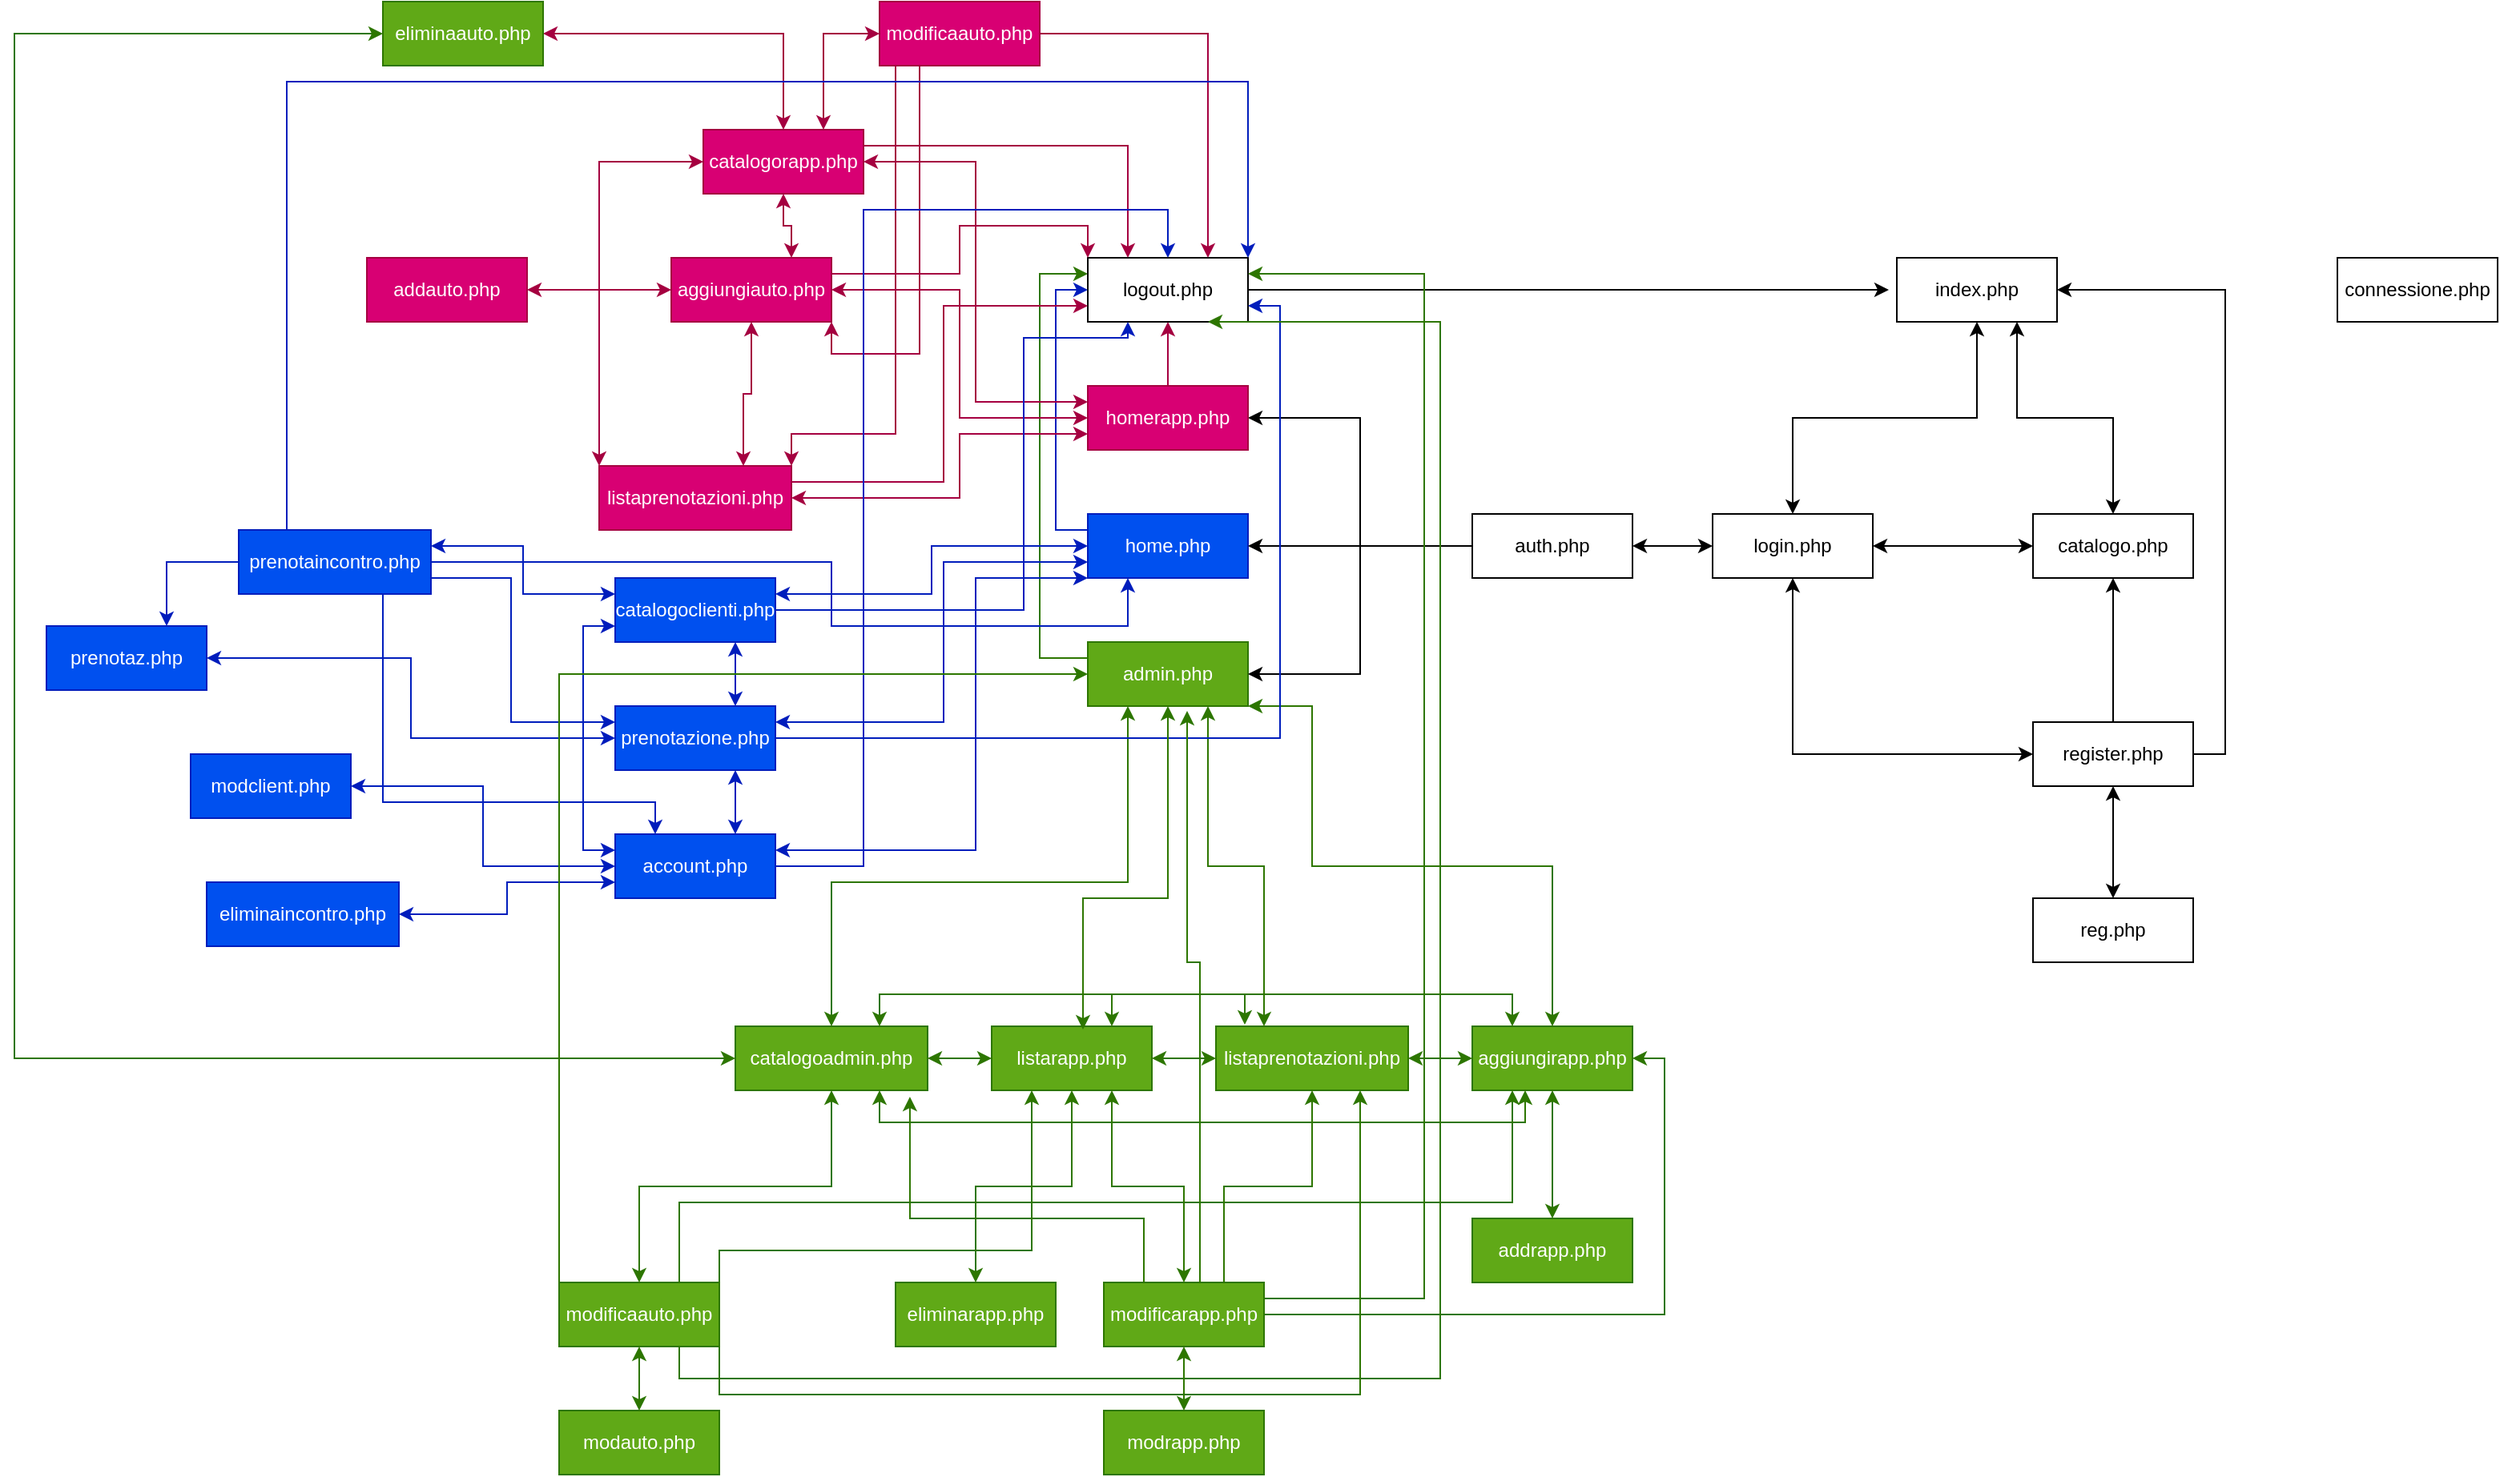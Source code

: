 <mxfile version="24.5.5" type="device">
  <diagram id="R2lEEEUBdFMjLlhIrx00" name="Page-1">
    <mxGraphModel dx="3932" dy="2095" grid="1" gridSize="10" guides="1" tooltips="1" connect="1" arrows="1" fold="1" page="1" pageScale="1" pageWidth="850" pageHeight="1100" math="0" shadow="0" extFonts="Permanent Marker^https://fonts.googleapis.com/css?family=Permanent+Marker">
      <root>
        <mxCell id="0" />
        <mxCell id="1" parent="0" />
        <mxCell id="ywMon-VLnov4TyRL90F_-36" style="edgeStyle=orthogonalEdgeStyle;rounded=0;orthogonalLoop=1;jettySize=auto;html=1;exitX=0;exitY=0.25;exitDx=0;exitDy=0;entryX=0;entryY=0.25;entryDx=0;entryDy=0;fillColor=#60a917;strokeColor=#2D7600;" edge="1" parent="1" source="ywMon-VLnov4TyRL90F_-2" target="ywMon-VLnov4TyRL90F_-29">
          <mxGeometry relative="1" as="geometry">
            <mxPoint x="-210" y="50" as="targetPoint" />
            <mxPoint x="-210" y="290" as="sourcePoint" />
            <Array as="points">
              <mxPoint x="-210" y="290" />
              <mxPoint x="-210" y="50" />
            </Array>
          </mxGeometry>
        </mxCell>
        <mxCell id="ywMon-VLnov4TyRL90F_-121" style="edgeStyle=orthogonalEdgeStyle;rounded=0;orthogonalLoop=1;jettySize=auto;html=1;exitX=0.25;exitY=1;exitDx=0;exitDy=0;entryX=0.5;entryY=0;entryDx=0;entryDy=0;fillColor=#60a917;strokeColor=#2D7600;startArrow=classic;startFill=1;" edge="1" parent="1" source="ywMon-VLnov4TyRL90F_-2" target="ywMon-VLnov4TyRL90F_-105">
          <mxGeometry relative="1" as="geometry">
            <Array as="points">
              <mxPoint x="-155" y="430" />
              <mxPoint x="-340" y="430" />
            </Array>
          </mxGeometry>
        </mxCell>
        <mxCell id="ywMon-VLnov4TyRL90F_-123" style="edgeStyle=orthogonalEdgeStyle;rounded=0;orthogonalLoop=1;jettySize=auto;html=1;exitX=0.75;exitY=1;exitDx=0;exitDy=0;entryX=0.25;entryY=0;entryDx=0;entryDy=0;fillColor=#60a917;strokeColor=#2D7600;startArrow=classic;startFill=1;" edge="1" parent="1" source="ywMon-VLnov4TyRL90F_-2" target="ywMon-VLnov4TyRL90F_-103">
          <mxGeometry relative="1" as="geometry" />
        </mxCell>
        <mxCell id="ywMon-VLnov4TyRL90F_-124" style="edgeStyle=orthogonalEdgeStyle;rounded=0;orthogonalLoop=1;jettySize=auto;html=1;exitX=1;exitY=1;exitDx=0;exitDy=0;entryX=0.5;entryY=0;entryDx=0;entryDy=0;fillColor=#60a917;strokeColor=#2D7600;startArrow=classic;startFill=1;" edge="1" parent="1" source="ywMon-VLnov4TyRL90F_-2" target="ywMon-VLnov4TyRL90F_-106">
          <mxGeometry relative="1" as="geometry">
            <Array as="points">
              <mxPoint x="-40" y="320" />
              <mxPoint x="-40" y="420" />
              <mxPoint x="110" y="420" />
            </Array>
          </mxGeometry>
        </mxCell>
        <mxCell id="ywMon-VLnov4TyRL90F_-2" value="admin.php" style="whiteSpace=wrap;html=1;align=center;fillColor=#60a917;fontColor=#ffffff;strokeColor=#2D7600;" vertex="1" parent="1">
          <mxGeometry x="-180" y="280" width="100" height="40" as="geometry" />
        </mxCell>
        <mxCell id="ywMon-VLnov4TyRL90F_-16" style="edgeStyle=orthogonalEdgeStyle;rounded=0;orthogonalLoop=1;jettySize=auto;html=1;exitX=1;exitY=0.5;exitDx=0;exitDy=0;entryX=1;entryY=0.5;entryDx=0;entryDy=0;" edge="1" parent="1" source="ywMon-VLnov4TyRL90F_-3" target="ywMon-VLnov4TyRL90F_-9">
          <mxGeometry relative="1" as="geometry" />
        </mxCell>
        <mxCell id="ywMon-VLnov4TyRL90F_-18" style="edgeStyle=orthogonalEdgeStyle;rounded=0;orthogonalLoop=1;jettySize=auto;html=1;exitX=0;exitY=0.5;exitDx=0;exitDy=0;entryX=0.5;entryY=1;entryDx=0;entryDy=0;startArrow=classic;startFill=1;" edge="1" parent="1" source="ywMon-VLnov4TyRL90F_-3" target="ywMon-VLnov4TyRL90F_-8">
          <mxGeometry relative="1" as="geometry" />
        </mxCell>
        <mxCell id="ywMon-VLnov4TyRL90F_-22" style="edgeStyle=orthogonalEdgeStyle;rounded=0;orthogonalLoop=1;jettySize=auto;html=1;exitX=0.5;exitY=1;exitDx=0;exitDy=0;entryX=0.5;entryY=0;entryDx=0;entryDy=0;startArrow=classic;startFill=1;" edge="1" parent="1" source="ywMon-VLnov4TyRL90F_-3" target="ywMon-VLnov4TyRL90F_-5">
          <mxGeometry relative="1" as="geometry" />
        </mxCell>
        <mxCell id="ywMon-VLnov4TyRL90F_-3" value="register.php" style="whiteSpace=wrap;html=1;align=center;" vertex="1" parent="1">
          <mxGeometry x="410" y="330" width="100" height="40" as="geometry" />
        </mxCell>
        <mxCell id="ywMon-VLnov4TyRL90F_-35" style="edgeStyle=orthogonalEdgeStyle;rounded=0;orthogonalLoop=1;jettySize=auto;html=1;exitX=0;exitY=0.25;exitDx=0;exitDy=0;entryX=0;entryY=0.5;entryDx=0;entryDy=0;fillColor=#0050ef;strokeColor=#001DBC;" edge="1" parent="1" source="ywMon-VLnov4TyRL90F_-4" target="ywMon-VLnov4TyRL90F_-29">
          <mxGeometry relative="1" as="geometry" />
        </mxCell>
        <mxCell id="ywMon-VLnov4TyRL90F_-80" style="edgeStyle=orthogonalEdgeStyle;rounded=0;orthogonalLoop=1;jettySize=auto;html=1;exitX=0;exitY=0.5;exitDx=0;exitDy=0;entryX=1;entryY=0.25;entryDx=0;entryDy=0;startArrow=classic;startFill=1;fillColor=#0050ef;strokeColor=#001DBC;" edge="1" parent="1" source="ywMon-VLnov4TyRL90F_-4" target="ywMon-VLnov4TyRL90F_-76">
          <mxGeometry relative="1" as="geometry" />
        </mxCell>
        <mxCell id="ywMon-VLnov4TyRL90F_-81" style="edgeStyle=orthogonalEdgeStyle;rounded=0;orthogonalLoop=1;jettySize=auto;html=1;exitX=0;exitY=0.75;exitDx=0;exitDy=0;entryX=1;entryY=0.25;entryDx=0;entryDy=0;startArrow=classic;startFill=1;fillColor=#0050ef;strokeColor=#001DBC;" edge="1" parent="1" source="ywMon-VLnov4TyRL90F_-4" target="ywMon-VLnov4TyRL90F_-71">
          <mxGeometry relative="1" as="geometry">
            <Array as="points">
              <mxPoint x="-270" y="230" />
              <mxPoint x="-270" y="330" />
            </Array>
          </mxGeometry>
        </mxCell>
        <mxCell id="ywMon-VLnov4TyRL90F_-82" style="edgeStyle=orthogonalEdgeStyle;rounded=0;orthogonalLoop=1;jettySize=auto;html=1;exitX=0;exitY=1;exitDx=0;exitDy=0;entryX=1;entryY=0.25;entryDx=0;entryDy=0;fillColor=#0050ef;strokeColor=#001DBC;startArrow=classic;startFill=1;" edge="1" parent="1" source="ywMon-VLnov4TyRL90F_-4" target="ywMon-VLnov4TyRL90F_-77">
          <mxGeometry relative="1" as="geometry">
            <Array as="points">
              <mxPoint x="-250" y="240" />
              <mxPoint x="-250" y="410" />
            </Array>
          </mxGeometry>
        </mxCell>
        <mxCell id="ywMon-VLnov4TyRL90F_-4" value="home.php" style="whiteSpace=wrap;html=1;align=center;fillColor=#0050ef;fontColor=#ffffff;strokeColor=#001DBC;" vertex="1" parent="1">
          <mxGeometry x="-180" y="200" width="100" height="40" as="geometry" />
        </mxCell>
        <mxCell id="ywMon-VLnov4TyRL90F_-5" value="reg.php" style="whiteSpace=wrap;html=1;align=center;" vertex="1" parent="1">
          <mxGeometry x="410" y="440" width="100" height="40" as="geometry" />
        </mxCell>
        <mxCell id="ywMon-VLnov4TyRL90F_-30" style="edgeStyle=orthogonalEdgeStyle;rounded=0;orthogonalLoop=1;jettySize=auto;html=1;exitX=0;exitY=0.5;exitDx=0;exitDy=0;entryX=1;entryY=0.5;entryDx=0;entryDy=0;" edge="1" parent="1" source="ywMon-VLnov4TyRL90F_-6" target="ywMon-VLnov4TyRL90F_-24">
          <mxGeometry relative="1" as="geometry" />
        </mxCell>
        <mxCell id="ywMon-VLnov4TyRL90F_-31" style="edgeStyle=orthogonalEdgeStyle;rounded=0;orthogonalLoop=1;jettySize=auto;html=1;exitX=0;exitY=0.5;exitDx=0;exitDy=0;entryX=1;entryY=0.5;entryDx=0;entryDy=0;" edge="1" parent="1" source="ywMon-VLnov4TyRL90F_-6" target="ywMon-VLnov4TyRL90F_-4">
          <mxGeometry relative="1" as="geometry" />
        </mxCell>
        <mxCell id="ywMon-VLnov4TyRL90F_-32" style="edgeStyle=orthogonalEdgeStyle;rounded=0;orthogonalLoop=1;jettySize=auto;html=1;exitX=0;exitY=0.5;exitDx=0;exitDy=0;entryX=1;entryY=0.5;entryDx=0;entryDy=0;" edge="1" parent="1" source="ywMon-VLnov4TyRL90F_-6" target="ywMon-VLnov4TyRL90F_-2">
          <mxGeometry relative="1" as="geometry" />
        </mxCell>
        <mxCell id="ywMon-VLnov4TyRL90F_-6" value="auth.php" style="whiteSpace=wrap;html=1;align=center;" vertex="1" parent="1">
          <mxGeometry x="60" y="200" width="100" height="40" as="geometry" />
        </mxCell>
        <mxCell id="ywMon-VLnov4TyRL90F_-15" style="edgeStyle=orthogonalEdgeStyle;rounded=0;orthogonalLoop=1;jettySize=auto;html=1;exitX=0.5;exitY=1;exitDx=0;exitDy=0;entryX=0.5;entryY=0;entryDx=0;entryDy=0;startArrow=classic;startFill=1;endArrow=none;endFill=0;" edge="1" parent="1" source="ywMon-VLnov4TyRL90F_-7" target="ywMon-VLnov4TyRL90F_-3">
          <mxGeometry relative="1" as="geometry" />
        </mxCell>
        <mxCell id="ywMon-VLnov4TyRL90F_-7" value="catalogo.php" style="whiteSpace=wrap;html=1;align=center;" vertex="1" parent="1">
          <mxGeometry x="410" y="200" width="100" height="40" as="geometry" />
        </mxCell>
        <mxCell id="ywMon-VLnov4TyRL90F_-19" style="edgeStyle=orthogonalEdgeStyle;rounded=0;orthogonalLoop=1;jettySize=auto;html=1;exitX=1;exitY=0.5;exitDx=0;exitDy=0;entryX=0;entryY=0.5;entryDx=0;entryDy=0;startArrow=classic;startFill=1;" edge="1" parent="1" source="ywMon-VLnov4TyRL90F_-8" target="ywMon-VLnov4TyRL90F_-7">
          <mxGeometry relative="1" as="geometry" />
        </mxCell>
        <mxCell id="ywMon-VLnov4TyRL90F_-20" style="edgeStyle=orthogonalEdgeStyle;rounded=0;orthogonalLoop=1;jettySize=auto;html=1;exitX=0;exitY=0.5;exitDx=0;exitDy=0;entryX=1;entryY=0.5;entryDx=0;entryDy=0;startArrow=classic;startFill=1;" edge="1" parent="1" source="ywMon-VLnov4TyRL90F_-8" target="ywMon-VLnov4TyRL90F_-6">
          <mxGeometry relative="1" as="geometry" />
        </mxCell>
        <mxCell id="ywMon-VLnov4TyRL90F_-8" value="login.php" style="whiteSpace=wrap;html=1;align=center;" vertex="1" parent="1">
          <mxGeometry x="210" y="200" width="100" height="40" as="geometry" />
        </mxCell>
        <mxCell id="ywMon-VLnov4TyRL90F_-12" style="edgeStyle=orthogonalEdgeStyle;rounded=0;orthogonalLoop=1;jettySize=auto;html=1;exitX=0.5;exitY=1;exitDx=0;exitDy=0;entryX=0.5;entryY=0;entryDx=0;entryDy=0;startArrow=classic;startFill=1;" edge="1" parent="1" source="ywMon-VLnov4TyRL90F_-9" target="ywMon-VLnov4TyRL90F_-8">
          <mxGeometry relative="1" as="geometry" />
        </mxCell>
        <mxCell id="ywMon-VLnov4TyRL90F_-14" style="edgeStyle=orthogonalEdgeStyle;rounded=0;orthogonalLoop=1;jettySize=auto;html=1;exitX=0.75;exitY=1;exitDx=0;exitDy=0;entryX=0.5;entryY=0;entryDx=0;entryDy=0;startArrow=classic;startFill=1;" edge="1" parent="1" source="ywMon-VLnov4TyRL90F_-9" target="ywMon-VLnov4TyRL90F_-7">
          <mxGeometry relative="1" as="geometry" />
        </mxCell>
        <mxCell id="ywMon-VLnov4TyRL90F_-9" value="index.php" style="whiteSpace=wrap;html=1;align=center;" vertex="1" parent="1">
          <mxGeometry x="325" y="40" width="100" height="40" as="geometry" />
        </mxCell>
        <mxCell id="ywMon-VLnov4TyRL90F_-33" style="edgeStyle=orthogonalEdgeStyle;rounded=0;orthogonalLoop=1;jettySize=auto;html=1;exitX=0.5;exitY=0;exitDx=0;exitDy=0;entryX=0.5;entryY=1;entryDx=0;entryDy=0;fillColor=#d80073;strokeColor=#A50040;" edge="1" parent="1" source="ywMon-VLnov4TyRL90F_-24" target="ywMon-VLnov4TyRL90F_-29">
          <mxGeometry relative="1" as="geometry" />
        </mxCell>
        <mxCell id="ywMon-VLnov4TyRL90F_-45" style="edgeStyle=orthogonalEdgeStyle;rounded=0;orthogonalLoop=1;jettySize=auto;html=1;exitX=0;exitY=0.25;exitDx=0;exitDy=0;entryX=1;entryY=0.5;entryDx=0;entryDy=0;fillColor=#d80073;strokeColor=#A50040;startArrow=classic;startFill=1;" edge="1" parent="1" source="ywMon-VLnov4TyRL90F_-24" target="ywMon-VLnov4TyRL90F_-40">
          <mxGeometry relative="1" as="geometry" />
        </mxCell>
        <mxCell id="ywMon-VLnov4TyRL90F_-46" style="edgeStyle=orthogonalEdgeStyle;rounded=0;orthogonalLoop=1;jettySize=auto;html=1;exitX=0;exitY=0.5;exitDx=0;exitDy=0;entryX=1;entryY=0.5;entryDx=0;entryDy=0;startArrow=classic;startFill=1;fillColor=#d80073;strokeColor=#A50040;" edge="1" parent="1" source="ywMon-VLnov4TyRL90F_-24" target="ywMon-VLnov4TyRL90F_-42">
          <mxGeometry relative="1" as="geometry" />
        </mxCell>
        <mxCell id="ywMon-VLnov4TyRL90F_-48" style="edgeStyle=orthogonalEdgeStyle;rounded=0;orthogonalLoop=1;jettySize=auto;html=1;exitX=0;exitY=0.75;exitDx=0;exitDy=0;entryX=1;entryY=0.5;entryDx=0;entryDy=0;startArrow=classic;startFill=1;fillColor=#d80073;strokeColor=#A50040;" edge="1" parent="1" source="ywMon-VLnov4TyRL90F_-24" target="ywMon-VLnov4TyRL90F_-43">
          <mxGeometry relative="1" as="geometry">
            <Array as="points">
              <mxPoint x="-260" y="150" />
              <mxPoint x="-260" y="190" />
            </Array>
          </mxGeometry>
        </mxCell>
        <mxCell id="ywMon-VLnov4TyRL90F_-24" value="homerapp.php" style="whiteSpace=wrap;html=1;align=center;fillColor=#d80073;fontColor=#ffffff;strokeColor=#A50040;" vertex="1" parent="1">
          <mxGeometry x="-180" y="120" width="100" height="40" as="geometry" />
        </mxCell>
        <mxCell id="ywMon-VLnov4TyRL90F_-25" value="connessione.php" style="whiteSpace=wrap;html=1;align=center;" vertex="1" parent="1">
          <mxGeometry x="600" y="40" width="100" height="40" as="geometry" />
        </mxCell>
        <mxCell id="ywMon-VLnov4TyRL90F_-37" style="edgeStyle=orthogonalEdgeStyle;rounded=0;orthogonalLoop=1;jettySize=auto;html=1;exitX=1;exitY=0.5;exitDx=0;exitDy=0;" edge="1" parent="1" source="ywMon-VLnov4TyRL90F_-29">
          <mxGeometry relative="1" as="geometry">
            <mxPoint x="320" y="60" as="targetPoint" />
          </mxGeometry>
        </mxCell>
        <mxCell id="ywMon-VLnov4TyRL90F_-29" value="logout.php" style="whiteSpace=wrap;html=1;align=center;" vertex="1" parent="1">
          <mxGeometry x="-180" y="40" width="100" height="40" as="geometry" />
        </mxCell>
        <mxCell id="ywMon-VLnov4TyRL90F_-64" style="edgeStyle=orthogonalEdgeStyle;rounded=0;orthogonalLoop=1;jettySize=auto;html=1;exitX=1;exitY=0.5;exitDx=0;exitDy=0;entryX=0.75;entryY=0;entryDx=0;entryDy=0;fillColor=#d80073;strokeColor=#A50040;" edge="1" parent="1" source="ywMon-VLnov4TyRL90F_-39" target="ywMon-VLnov4TyRL90F_-29">
          <mxGeometry relative="1" as="geometry" />
        </mxCell>
        <mxCell id="ywMon-VLnov4TyRL90F_-69" style="edgeStyle=orthogonalEdgeStyle;rounded=0;orthogonalLoop=1;jettySize=auto;html=1;exitX=0.25;exitY=1;exitDx=0;exitDy=0;entryX=1;entryY=1;entryDx=0;entryDy=0;fillColor=#d80073;strokeColor=#A50040;" edge="1" parent="1" source="ywMon-VLnov4TyRL90F_-39" target="ywMon-VLnov4TyRL90F_-42">
          <mxGeometry relative="1" as="geometry" />
        </mxCell>
        <mxCell id="ywMon-VLnov4TyRL90F_-70" style="edgeStyle=orthogonalEdgeStyle;rounded=0;orthogonalLoop=1;jettySize=auto;html=1;exitX=0.5;exitY=1;exitDx=0;exitDy=0;entryX=1;entryY=0;entryDx=0;entryDy=0;fillColor=#d80073;strokeColor=#A50040;" edge="1" parent="1" source="ywMon-VLnov4TyRL90F_-39" target="ywMon-VLnov4TyRL90F_-43">
          <mxGeometry relative="1" as="geometry">
            <Array as="points">
              <mxPoint x="-300" y="-80" />
              <mxPoint x="-300" y="150" />
              <mxPoint x="-365" y="150" />
            </Array>
          </mxGeometry>
        </mxCell>
        <mxCell id="ywMon-VLnov4TyRL90F_-39" value="modificaauto.php" style="whiteSpace=wrap;html=1;align=center;fillColor=#d80073;fontColor=#ffffff;strokeColor=#A50040;" vertex="1" parent="1">
          <mxGeometry x="-310" y="-120" width="100" height="40" as="geometry" />
        </mxCell>
        <mxCell id="ywMon-VLnov4TyRL90F_-59" style="edgeStyle=orthogonalEdgeStyle;rounded=0;orthogonalLoop=1;jettySize=auto;html=1;exitX=0.5;exitY=1;exitDx=0;exitDy=0;entryX=0.75;entryY=0;entryDx=0;entryDy=0;fillColor=#d80073;strokeColor=#A50040;startArrow=classic;startFill=1;" edge="1" parent="1" source="ywMon-VLnov4TyRL90F_-40" target="ywMon-VLnov4TyRL90F_-42">
          <mxGeometry relative="1" as="geometry" />
        </mxCell>
        <mxCell id="ywMon-VLnov4TyRL90F_-62" style="edgeStyle=orthogonalEdgeStyle;rounded=0;orthogonalLoop=1;jettySize=auto;html=1;exitX=0.5;exitY=0;exitDx=0;exitDy=0;entryX=1;entryY=0.5;entryDx=0;entryDy=0;fillColor=#d80073;strokeColor=#A50040;startArrow=classic;startFill=1;" edge="1" parent="1" source="ywMon-VLnov4TyRL90F_-40" target="ywMon-VLnov4TyRL90F_-60">
          <mxGeometry relative="1" as="geometry" />
        </mxCell>
        <mxCell id="ywMon-VLnov4TyRL90F_-63" style="edgeStyle=orthogonalEdgeStyle;rounded=0;orthogonalLoop=1;jettySize=auto;html=1;exitX=0.75;exitY=0;exitDx=0;exitDy=0;entryX=0;entryY=0.5;entryDx=0;entryDy=0;fillColor=#d80073;strokeColor=#A50040;startArrow=classic;startFill=1;" edge="1" parent="1" source="ywMon-VLnov4TyRL90F_-40" target="ywMon-VLnov4TyRL90F_-39">
          <mxGeometry relative="1" as="geometry" />
        </mxCell>
        <mxCell id="ywMon-VLnov4TyRL90F_-68" style="edgeStyle=orthogonalEdgeStyle;rounded=0;orthogonalLoop=1;jettySize=auto;html=1;exitX=1;exitY=0.25;exitDx=0;exitDy=0;entryX=0.25;entryY=0;entryDx=0;entryDy=0;fillColor=#d80073;strokeColor=#A50040;" edge="1" parent="1" source="ywMon-VLnov4TyRL90F_-40" target="ywMon-VLnov4TyRL90F_-29">
          <mxGeometry relative="1" as="geometry" />
        </mxCell>
        <mxCell id="ywMon-VLnov4TyRL90F_-40" value="catalogorapp.php" style="whiteSpace=wrap;html=1;align=center;fillColor=#d80073;fontColor=#ffffff;strokeColor=#A50040;" vertex="1" parent="1">
          <mxGeometry x="-420" y="-40" width="100" height="40" as="geometry" />
        </mxCell>
        <mxCell id="ywMon-VLnov4TyRL90F_-41" value="addauto.php" style="whiteSpace=wrap;html=1;align=center;fillColor=#d80073;fontColor=#ffffff;strokeColor=#A50040;" vertex="1" parent="1">
          <mxGeometry x="-630" y="40" width="100" height="40" as="geometry" />
        </mxCell>
        <mxCell id="ywMon-VLnov4TyRL90F_-61" style="edgeStyle=orthogonalEdgeStyle;rounded=0;orthogonalLoop=1;jettySize=auto;html=1;exitX=0;exitY=0.5;exitDx=0;exitDy=0;entryX=1;entryY=0.5;entryDx=0;entryDy=0;fillColor=#d80073;strokeColor=#A50040;startArrow=classic;startFill=1;" edge="1" parent="1" source="ywMon-VLnov4TyRL90F_-42" target="ywMon-VLnov4TyRL90F_-41">
          <mxGeometry relative="1" as="geometry" />
        </mxCell>
        <mxCell id="ywMon-VLnov4TyRL90F_-67" style="edgeStyle=orthogonalEdgeStyle;rounded=0;orthogonalLoop=1;jettySize=auto;html=1;exitX=1;exitY=0.25;exitDx=0;exitDy=0;entryX=0;entryY=0;entryDx=0;entryDy=0;fillColor=#d80073;strokeColor=#A50040;" edge="1" parent="1" source="ywMon-VLnov4TyRL90F_-42" target="ywMon-VLnov4TyRL90F_-29">
          <mxGeometry relative="1" as="geometry" />
        </mxCell>
        <mxCell id="ywMon-VLnov4TyRL90F_-42" value="aggiungiauto.php" style="whiteSpace=wrap;html=1;align=center;fillColor=#d80073;fontColor=#ffffff;strokeColor=#A50040;" vertex="1" parent="1">
          <mxGeometry x="-440" y="40" width="100" height="40" as="geometry" />
        </mxCell>
        <mxCell id="ywMon-VLnov4TyRL90F_-57" style="edgeStyle=orthogonalEdgeStyle;rounded=0;orthogonalLoop=1;jettySize=auto;html=1;exitX=0;exitY=0;exitDx=0;exitDy=0;entryX=0;entryY=0.5;entryDx=0;entryDy=0;fillColor=#d80073;strokeColor=#A50040;startArrow=classic;startFill=1;" edge="1" parent="1" source="ywMon-VLnov4TyRL90F_-43" target="ywMon-VLnov4TyRL90F_-40">
          <mxGeometry relative="1" as="geometry" />
        </mxCell>
        <mxCell id="ywMon-VLnov4TyRL90F_-58" style="edgeStyle=orthogonalEdgeStyle;rounded=0;orthogonalLoop=1;jettySize=auto;html=1;exitX=0.75;exitY=0;exitDx=0;exitDy=0;entryX=0.5;entryY=1;entryDx=0;entryDy=0;startArrow=classic;startFill=1;fillColor=#d80073;strokeColor=#A50040;" edge="1" parent="1" source="ywMon-VLnov4TyRL90F_-43" target="ywMon-VLnov4TyRL90F_-42">
          <mxGeometry relative="1" as="geometry" />
        </mxCell>
        <mxCell id="ywMon-VLnov4TyRL90F_-65" style="edgeStyle=orthogonalEdgeStyle;rounded=0;orthogonalLoop=1;jettySize=auto;html=1;exitX=1;exitY=0.25;exitDx=0;exitDy=0;entryX=0;entryY=0.75;entryDx=0;entryDy=0;fillColor=#d80073;strokeColor=#A50040;" edge="1" parent="1" source="ywMon-VLnov4TyRL90F_-43" target="ywMon-VLnov4TyRL90F_-29">
          <mxGeometry relative="1" as="geometry">
            <Array as="points">
              <mxPoint x="-270" y="180" />
              <mxPoint x="-270" y="70" />
            </Array>
          </mxGeometry>
        </mxCell>
        <mxCell id="ywMon-VLnov4TyRL90F_-43" value="listaprenotazioni.php" style="whiteSpace=wrap;html=1;align=center;fillColor=#d80073;fontColor=#ffffff;strokeColor=#A50040;" vertex="1" parent="1">
          <mxGeometry x="-485" y="170" width="120" height="40" as="geometry" />
        </mxCell>
        <mxCell id="ywMon-VLnov4TyRL90F_-60" value="eliminaauto.php" style="whiteSpace=wrap;html=1;align=center;fillColor=#60a917;fontColor=#ffffff;strokeColor=#2D7600;" vertex="1" parent="1">
          <mxGeometry x="-620" y="-120" width="100" height="40" as="geometry" />
        </mxCell>
        <mxCell id="ywMon-VLnov4TyRL90F_-84" style="edgeStyle=orthogonalEdgeStyle;rounded=0;orthogonalLoop=1;jettySize=auto;html=1;exitX=0.75;exitY=0;exitDx=0;exitDy=0;entryX=0.75;entryY=1;entryDx=0;entryDy=0;fillColor=#0050ef;strokeColor=#001DBC;startArrow=classic;startFill=1;" edge="1" parent="1" source="ywMon-VLnov4TyRL90F_-71" target="ywMon-VLnov4TyRL90F_-76">
          <mxGeometry relative="1" as="geometry" />
        </mxCell>
        <mxCell id="ywMon-VLnov4TyRL90F_-92" style="edgeStyle=orthogonalEdgeStyle;rounded=0;orthogonalLoop=1;jettySize=auto;html=1;exitX=1;exitY=0.5;exitDx=0;exitDy=0;entryX=1;entryY=0.75;entryDx=0;entryDy=0;fillColor=#0050ef;strokeColor=#001DBC;" edge="1" parent="1" source="ywMon-VLnov4TyRL90F_-71" target="ywMon-VLnov4TyRL90F_-29">
          <mxGeometry relative="1" as="geometry" />
        </mxCell>
        <mxCell id="ywMon-VLnov4TyRL90F_-95" style="edgeStyle=orthogonalEdgeStyle;rounded=0;orthogonalLoop=1;jettySize=auto;html=1;exitX=0;exitY=0.5;exitDx=0;exitDy=0;entryX=1;entryY=0.5;entryDx=0;entryDy=0;fillColor=#0050ef;strokeColor=#001DBC;startArrow=classic;startFill=1;" edge="1" parent="1" source="ywMon-VLnov4TyRL90F_-71" target="ywMon-VLnov4TyRL90F_-72">
          <mxGeometry relative="1" as="geometry" />
        </mxCell>
        <mxCell id="ywMon-VLnov4TyRL90F_-71" value="prenotazione.php" style="whiteSpace=wrap;html=1;align=center;fillColor=#0050ef;fontColor=#ffffff;strokeColor=#001DBC;" vertex="1" parent="1">
          <mxGeometry x="-475" y="320" width="100" height="40" as="geometry" />
        </mxCell>
        <mxCell id="ywMon-VLnov4TyRL90F_-72" value="prenotaz.php" style="whiteSpace=wrap;html=1;align=center;fillColor=#0050ef;fontColor=#ffffff;strokeColor=#001DBC;" vertex="1" parent="1">
          <mxGeometry x="-830" y="270" width="100" height="40" as="geometry" />
        </mxCell>
        <mxCell id="ywMon-VLnov4TyRL90F_-96" style="edgeStyle=orthogonalEdgeStyle;rounded=0;orthogonalLoop=1;jettySize=auto;html=1;exitX=1;exitY=0;exitDx=0;exitDy=0;entryX=0.25;entryY=1;entryDx=0;entryDy=0;fillColor=#0050ef;strokeColor=#001DBC;" edge="1" parent="1" source="ywMon-VLnov4TyRL90F_-73" target="ywMon-VLnov4TyRL90F_-4">
          <mxGeometry relative="1" as="geometry">
            <Array as="points">
              <mxPoint x="-590" y="230" />
              <mxPoint x="-340" y="230" />
              <mxPoint x="-340" y="270" />
              <mxPoint x="-155" y="270" />
            </Array>
          </mxGeometry>
        </mxCell>
        <mxCell id="ywMon-VLnov4TyRL90F_-97" style="edgeStyle=orthogonalEdgeStyle;rounded=0;orthogonalLoop=1;jettySize=auto;html=1;exitX=0;exitY=0.5;exitDx=0;exitDy=0;entryX=0.75;entryY=0;entryDx=0;entryDy=0;fillColor=#0050ef;strokeColor=#001DBC;" edge="1" parent="1" source="ywMon-VLnov4TyRL90F_-73" target="ywMon-VLnov4TyRL90F_-72">
          <mxGeometry relative="1" as="geometry" />
        </mxCell>
        <mxCell id="ywMon-VLnov4TyRL90F_-98" style="edgeStyle=orthogonalEdgeStyle;rounded=0;orthogonalLoop=1;jettySize=auto;html=1;exitX=1;exitY=0.75;exitDx=0;exitDy=0;entryX=0;entryY=0.25;entryDx=0;entryDy=0;fillColor=#0050ef;strokeColor=#001DBC;" edge="1" parent="1" source="ywMon-VLnov4TyRL90F_-73" target="ywMon-VLnov4TyRL90F_-71">
          <mxGeometry relative="1" as="geometry">
            <Array as="points">
              <mxPoint x="-540" y="240" />
              <mxPoint x="-540" y="330" />
            </Array>
          </mxGeometry>
        </mxCell>
        <mxCell id="ywMon-VLnov4TyRL90F_-99" style="edgeStyle=orthogonalEdgeStyle;rounded=0;orthogonalLoop=1;jettySize=auto;html=1;exitX=0.75;exitY=1;exitDx=0;exitDy=0;entryX=0.25;entryY=0;entryDx=0;entryDy=0;fillColor=#0050ef;strokeColor=#001DBC;" edge="1" parent="1" source="ywMon-VLnov4TyRL90F_-73" target="ywMon-VLnov4TyRL90F_-77">
          <mxGeometry relative="1" as="geometry">
            <Array as="points">
              <mxPoint x="-620" y="380" />
              <mxPoint x="-450" y="380" />
            </Array>
          </mxGeometry>
        </mxCell>
        <mxCell id="ywMon-VLnov4TyRL90F_-100" style="edgeStyle=orthogonalEdgeStyle;rounded=0;orthogonalLoop=1;jettySize=auto;html=1;exitX=0.25;exitY=0;exitDx=0;exitDy=0;entryX=1;entryY=0;entryDx=0;entryDy=0;fillColor=#0050ef;strokeColor=#001DBC;" edge="1" parent="1" source="ywMon-VLnov4TyRL90F_-73" target="ywMon-VLnov4TyRL90F_-29">
          <mxGeometry relative="1" as="geometry">
            <Array as="points">
              <mxPoint x="-680" y="-70" />
              <mxPoint x="-80" y="-70" />
            </Array>
          </mxGeometry>
        </mxCell>
        <mxCell id="ywMon-VLnov4TyRL90F_-73" value="prenotaincontro.php" style="whiteSpace=wrap;html=1;align=center;fillColor=#0050ef;fontColor=#ffffff;strokeColor=#001DBC;" vertex="1" parent="1">
          <mxGeometry x="-710" y="210" width="120" height="40" as="geometry" />
        </mxCell>
        <mxCell id="ywMon-VLnov4TyRL90F_-74" value="modclient.php" style="whiteSpace=wrap;html=1;align=center;fillColor=#0050ef;fontColor=#ffffff;strokeColor=#001DBC;" vertex="1" parent="1">
          <mxGeometry x="-740" y="350" width="100" height="40" as="geometry" />
        </mxCell>
        <mxCell id="ywMon-VLnov4TyRL90F_-75" value="eliminaincontro.php" style="whiteSpace=wrap;html=1;align=center;fillColor=#0050ef;fontColor=#ffffff;strokeColor=#001DBC;" vertex="1" parent="1">
          <mxGeometry x="-730" y="430" width="120" height="40" as="geometry" />
        </mxCell>
        <mxCell id="ywMon-VLnov4TyRL90F_-91" style="edgeStyle=orthogonalEdgeStyle;rounded=0;orthogonalLoop=1;jettySize=auto;html=1;exitX=1;exitY=0.5;exitDx=0;exitDy=0;entryX=0.25;entryY=1;entryDx=0;entryDy=0;fillColor=#0050ef;strokeColor=#001DBC;" edge="1" parent="1" source="ywMon-VLnov4TyRL90F_-76" target="ywMon-VLnov4TyRL90F_-29">
          <mxGeometry relative="1" as="geometry">
            <Array as="points">
              <mxPoint x="-220" y="260" />
              <mxPoint x="-220" y="90" />
              <mxPoint x="-155" y="90" />
            </Array>
          </mxGeometry>
        </mxCell>
        <mxCell id="ywMon-VLnov4TyRL90F_-94" style="edgeStyle=orthogonalEdgeStyle;rounded=0;orthogonalLoop=1;jettySize=auto;html=1;exitX=0;exitY=0.25;exitDx=0;exitDy=0;entryX=1;entryY=0.25;entryDx=0;entryDy=0;fillColor=#0050ef;strokeColor=#001DBC;startArrow=classic;startFill=1;" edge="1" parent="1" source="ywMon-VLnov4TyRL90F_-76" target="ywMon-VLnov4TyRL90F_-73">
          <mxGeometry relative="1" as="geometry" />
        </mxCell>
        <mxCell id="ywMon-VLnov4TyRL90F_-76" value="catalogoclienti.php" style="whiteSpace=wrap;html=1;align=center;fillColor=#0050ef;fontColor=#ffffff;strokeColor=#001DBC;" vertex="1" parent="1">
          <mxGeometry x="-475" y="240" width="100" height="40" as="geometry" />
        </mxCell>
        <mxCell id="ywMon-VLnov4TyRL90F_-83" style="edgeStyle=orthogonalEdgeStyle;rounded=0;orthogonalLoop=1;jettySize=auto;html=1;exitX=0.75;exitY=0;exitDx=0;exitDy=0;entryX=0.75;entryY=1;entryDx=0;entryDy=0;fillColor=#0050ef;strokeColor=#001DBC;startArrow=classic;startFill=1;" edge="1" parent="1" source="ywMon-VLnov4TyRL90F_-77" target="ywMon-VLnov4TyRL90F_-71">
          <mxGeometry relative="1" as="geometry" />
        </mxCell>
        <mxCell id="ywMon-VLnov4TyRL90F_-86" style="edgeStyle=orthogonalEdgeStyle;rounded=0;orthogonalLoop=1;jettySize=auto;html=1;exitX=0;exitY=0.25;exitDx=0;exitDy=0;entryX=0;entryY=0.75;entryDx=0;entryDy=0;fillColor=#0050ef;strokeColor=#001DBC;startArrow=classic;startFill=1;" edge="1" parent="1" source="ywMon-VLnov4TyRL90F_-77" target="ywMon-VLnov4TyRL90F_-76">
          <mxGeometry relative="1" as="geometry" />
        </mxCell>
        <mxCell id="ywMon-VLnov4TyRL90F_-89" style="edgeStyle=orthogonalEdgeStyle;rounded=0;orthogonalLoop=1;jettySize=auto;html=1;exitX=0;exitY=0.5;exitDx=0;exitDy=0;entryX=1;entryY=0.5;entryDx=0;entryDy=0;startArrow=classic;startFill=1;fillColor=#0050ef;strokeColor=#001DBC;" edge="1" parent="1" source="ywMon-VLnov4TyRL90F_-77" target="ywMon-VLnov4TyRL90F_-74">
          <mxGeometry relative="1" as="geometry" />
        </mxCell>
        <mxCell id="ywMon-VLnov4TyRL90F_-90" style="edgeStyle=orthogonalEdgeStyle;rounded=0;orthogonalLoop=1;jettySize=auto;html=1;exitX=0;exitY=0.75;exitDx=0;exitDy=0;entryX=1;entryY=0.5;entryDx=0;entryDy=0;startArrow=classic;startFill=1;fillColor=#0050ef;strokeColor=#001DBC;" edge="1" parent="1" source="ywMon-VLnov4TyRL90F_-77" target="ywMon-VLnov4TyRL90F_-75">
          <mxGeometry relative="1" as="geometry" />
        </mxCell>
        <mxCell id="ywMon-VLnov4TyRL90F_-93" style="edgeStyle=orthogonalEdgeStyle;rounded=0;orthogonalLoop=1;jettySize=auto;html=1;exitX=1;exitY=0.5;exitDx=0;exitDy=0;entryX=0.5;entryY=0;entryDx=0;entryDy=0;fillColor=#0050ef;strokeColor=#001DBC;" edge="1" parent="1" source="ywMon-VLnov4TyRL90F_-77" target="ywMon-VLnov4TyRL90F_-29">
          <mxGeometry relative="1" as="geometry">
            <Array as="points">
              <mxPoint x="-320" y="420" />
              <mxPoint x="-320" y="10" />
              <mxPoint x="-130" y="10" />
            </Array>
          </mxGeometry>
        </mxCell>
        <mxCell id="ywMon-VLnov4TyRL90F_-77" value="account.php" style="whiteSpace=wrap;html=1;align=center;fillColor=#0050ef;fontColor=#ffffff;strokeColor=#001DBC;" vertex="1" parent="1">
          <mxGeometry x="-475" y="400" width="100" height="40" as="geometry" />
        </mxCell>
        <mxCell id="ywMon-VLnov4TyRL90F_-101" value="modauto.php" style="whiteSpace=wrap;html=1;align=center;fillColor=#60a917;fontColor=#ffffff;strokeColor=#2D7600;" vertex="1" parent="1">
          <mxGeometry x="-510" y="760" width="100" height="40" as="geometry" />
        </mxCell>
        <mxCell id="ywMon-VLnov4TyRL90F_-117" style="edgeStyle=orthogonalEdgeStyle;rounded=0;orthogonalLoop=1;jettySize=auto;html=1;exitX=0.5;exitY=1;exitDx=0;exitDy=0;entryX=0.5;entryY=0;entryDx=0;entryDy=0;fillColor=#60a917;strokeColor=#2D7600;startArrow=classic;startFill=1;" edge="1" parent="1" source="ywMon-VLnov4TyRL90F_-102" target="ywMon-VLnov4TyRL90F_-104">
          <mxGeometry relative="1" as="geometry" />
        </mxCell>
        <mxCell id="ywMon-VLnov4TyRL90F_-118" style="edgeStyle=orthogonalEdgeStyle;rounded=0;orthogonalLoop=1;jettySize=auto;html=1;exitX=0.75;exitY=1;exitDx=0;exitDy=0;entryX=0.5;entryY=0;entryDx=0;entryDy=0;fillColor=#60a917;strokeColor=#2D7600;startArrow=classic;startFill=1;" edge="1" parent="1" source="ywMon-VLnov4TyRL90F_-102" target="ywMon-VLnov4TyRL90F_-109">
          <mxGeometry relative="1" as="geometry" />
        </mxCell>
        <mxCell id="ywMon-VLnov4TyRL90F_-129" style="edgeStyle=orthogonalEdgeStyle;rounded=0;orthogonalLoop=1;jettySize=auto;html=1;exitX=1;exitY=0.5;exitDx=0;exitDy=0;entryX=0;entryY=0.5;entryDx=0;entryDy=0;startArrow=classic;startFill=1;fillColor=#60a917;strokeColor=#2D7600;" edge="1" parent="1" source="ywMon-VLnov4TyRL90F_-102" target="ywMon-VLnov4TyRL90F_-103">
          <mxGeometry relative="1" as="geometry" />
        </mxCell>
        <mxCell id="ywMon-VLnov4TyRL90F_-130" style="edgeStyle=orthogonalEdgeStyle;rounded=0;orthogonalLoop=1;jettySize=auto;html=1;exitX=0.75;exitY=0;exitDx=0;exitDy=0;entryX=0.25;entryY=0;entryDx=0;entryDy=0;fillColor=#60a917;strokeColor=#2D7600;startArrow=classic;startFill=1;" edge="1" parent="1" source="ywMon-VLnov4TyRL90F_-102" target="ywMon-VLnov4TyRL90F_-106">
          <mxGeometry relative="1" as="geometry" />
        </mxCell>
        <mxCell id="ywMon-VLnov4TyRL90F_-102" value="listarapp.php" style="whiteSpace=wrap;html=1;align=center;fillColor=#60a917;fontColor=#ffffff;strokeColor=#2D7600;" vertex="1" parent="1">
          <mxGeometry x="-240" y="520" width="100" height="40" as="geometry" />
        </mxCell>
        <mxCell id="ywMon-VLnov4TyRL90F_-131" style="edgeStyle=orthogonalEdgeStyle;rounded=0;orthogonalLoop=1;jettySize=auto;html=1;exitX=1;exitY=0.5;exitDx=0;exitDy=0;entryX=0;entryY=0.5;entryDx=0;entryDy=0;startArrow=classic;startFill=1;fillColor=#60a917;strokeColor=#2D7600;" edge="1" parent="1" source="ywMon-VLnov4TyRL90F_-103" target="ywMon-VLnov4TyRL90F_-106">
          <mxGeometry relative="1" as="geometry" />
        </mxCell>
        <mxCell id="ywMon-VLnov4TyRL90F_-103" value="listaprenotazioni.php" style="whiteSpace=wrap;html=1;align=center;fillColor=#60a917;fontColor=#ffffff;strokeColor=#2D7600;" vertex="1" parent="1">
          <mxGeometry x="-100" y="520" width="120" height="40" as="geometry" />
        </mxCell>
        <mxCell id="ywMon-VLnov4TyRL90F_-104" value="eliminarapp.php" style="whiteSpace=wrap;html=1;align=center;fillColor=#60a917;fontColor=#ffffff;strokeColor=#2D7600;" vertex="1" parent="1">
          <mxGeometry x="-300" y="680" width="100" height="40" as="geometry" />
        </mxCell>
        <mxCell id="ywMon-VLnov4TyRL90F_-114" style="edgeStyle=orthogonalEdgeStyle;rounded=0;orthogonalLoop=1;jettySize=auto;html=1;exitX=0;exitY=0.5;exitDx=0;exitDy=0;entryX=0;entryY=0.5;entryDx=0;entryDy=0;fillColor=#60a917;strokeColor=#2D7600;startArrow=classic;startFill=1;" edge="1" parent="1" source="ywMon-VLnov4TyRL90F_-105" target="ywMon-VLnov4TyRL90F_-60">
          <mxGeometry relative="1" as="geometry">
            <Array as="points">
              <mxPoint x="-850" y="540" />
              <mxPoint x="-850" y="-100" />
            </Array>
          </mxGeometry>
        </mxCell>
        <mxCell id="ywMon-VLnov4TyRL90F_-115" style="edgeStyle=orthogonalEdgeStyle;rounded=0;orthogonalLoop=1;jettySize=auto;html=1;exitX=0.5;exitY=1;exitDx=0;exitDy=0;entryX=0.5;entryY=0;entryDx=0;entryDy=0;fillColor=#60a917;strokeColor=#2D7600;startArrow=classic;startFill=1;" edge="1" parent="1" source="ywMon-VLnov4TyRL90F_-105" target="ywMon-VLnov4TyRL90F_-110">
          <mxGeometry relative="1" as="geometry" />
        </mxCell>
        <mxCell id="ywMon-VLnov4TyRL90F_-126" style="edgeStyle=orthogonalEdgeStyle;rounded=0;orthogonalLoop=1;jettySize=auto;html=1;exitX=1;exitY=0.5;exitDx=0;exitDy=0;entryX=0;entryY=0.5;entryDx=0;entryDy=0;fillColor=#60a917;strokeColor=#2D7600;startArrow=classic;startFill=1;" edge="1" parent="1" source="ywMon-VLnov4TyRL90F_-105" target="ywMon-VLnov4TyRL90F_-102">
          <mxGeometry relative="1" as="geometry" />
        </mxCell>
        <mxCell id="ywMon-VLnov4TyRL90F_-105" value="catalogoadmin.php" style="whiteSpace=wrap;html=1;align=center;fillColor=#60a917;fontColor=#ffffff;strokeColor=#2D7600;" vertex="1" parent="1">
          <mxGeometry x="-400" y="520" width="120" height="40" as="geometry" />
        </mxCell>
        <mxCell id="ywMon-VLnov4TyRL90F_-125" style="edgeStyle=orthogonalEdgeStyle;rounded=0;orthogonalLoop=1;jettySize=auto;html=1;exitX=0.5;exitY=1;exitDx=0;exitDy=0;entryX=0.5;entryY=0;entryDx=0;entryDy=0;fillColor=#60a917;strokeColor=#2D7600;startArrow=classic;startFill=1;" edge="1" parent="1" source="ywMon-VLnov4TyRL90F_-106" target="ywMon-VLnov4TyRL90F_-107">
          <mxGeometry relative="1" as="geometry" />
        </mxCell>
        <mxCell id="ywMon-VLnov4TyRL90F_-106" value="aggiungirapp.php" style="whiteSpace=wrap;html=1;align=center;fillColor=#60a917;fontColor=#ffffff;strokeColor=#2D7600;" vertex="1" parent="1">
          <mxGeometry x="60" y="520" width="100" height="40" as="geometry" />
        </mxCell>
        <mxCell id="ywMon-VLnov4TyRL90F_-107" value="addrapp.php" style="whiteSpace=wrap;html=1;align=center;fillColor=#60a917;fontColor=#ffffff;strokeColor=#2D7600;" vertex="1" parent="1">
          <mxGeometry x="60" y="640" width="100" height="40" as="geometry" />
        </mxCell>
        <mxCell id="ywMon-VLnov4TyRL90F_-108" value="modrapp.php" style="whiteSpace=wrap;html=1;align=center;fillColor=#60a917;fontColor=#ffffff;strokeColor=#2D7600;" vertex="1" parent="1">
          <mxGeometry x="-170" y="760" width="100" height="40" as="geometry" />
        </mxCell>
        <mxCell id="ywMon-VLnov4TyRL90F_-119" style="edgeStyle=orthogonalEdgeStyle;rounded=0;orthogonalLoop=1;jettySize=auto;html=1;exitX=0.5;exitY=1;exitDx=0;exitDy=0;entryX=0.5;entryY=0;entryDx=0;entryDy=0;fillColor=#60a917;strokeColor=#2D7600;startArrow=classic;startFill=1;" edge="1" parent="1" source="ywMon-VLnov4TyRL90F_-109" target="ywMon-VLnov4TyRL90F_-108">
          <mxGeometry relative="1" as="geometry" />
        </mxCell>
        <mxCell id="ywMon-VLnov4TyRL90F_-133" style="edgeStyle=orthogonalEdgeStyle;rounded=0;orthogonalLoop=1;jettySize=auto;html=1;exitX=1;exitY=0.25;exitDx=0;exitDy=0;entryX=1;entryY=0.25;entryDx=0;entryDy=0;fillColor=#60a917;strokeColor=#2D7600;" edge="1" parent="1" source="ywMon-VLnov4TyRL90F_-109" target="ywMon-VLnov4TyRL90F_-29">
          <mxGeometry relative="1" as="geometry">
            <Array as="points">
              <mxPoint x="30" y="690" />
              <mxPoint x="30" y="50" />
            </Array>
          </mxGeometry>
        </mxCell>
        <mxCell id="ywMon-VLnov4TyRL90F_-140" style="edgeStyle=orthogonalEdgeStyle;rounded=0;orthogonalLoop=1;jettySize=auto;html=1;exitX=0.75;exitY=0;exitDx=0;exitDy=0;entryX=0.5;entryY=1;entryDx=0;entryDy=0;fillColor=#60a917;strokeColor=#2D7600;" edge="1" parent="1" source="ywMon-VLnov4TyRL90F_-109" target="ywMon-VLnov4TyRL90F_-103">
          <mxGeometry relative="1" as="geometry" />
        </mxCell>
        <mxCell id="ywMon-VLnov4TyRL90F_-141" style="edgeStyle=orthogonalEdgeStyle;rounded=0;orthogonalLoop=1;jettySize=auto;html=1;exitX=1;exitY=0.5;exitDx=0;exitDy=0;entryX=1;entryY=0.5;entryDx=0;entryDy=0;fillColor=#60a917;strokeColor=#2D7600;" edge="1" parent="1" source="ywMon-VLnov4TyRL90F_-109" target="ywMon-VLnov4TyRL90F_-106">
          <mxGeometry relative="1" as="geometry" />
        </mxCell>
        <mxCell id="ywMon-VLnov4TyRL90F_-109" value="modificarapp.php" style="whiteSpace=wrap;html=1;align=center;fillColor=#60a917;fontColor=#ffffff;strokeColor=#2D7600;" vertex="1" parent="1">
          <mxGeometry x="-170" y="680" width="100" height="40" as="geometry" />
        </mxCell>
        <mxCell id="ywMon-VLnov4TyRL90F_-116" style="edgeStyle=orthogonalEdgeStyle;rounded=0;orthogonalLoop=1;jettySize=auto;html=1;exitX=0.5;exitY=1;exitDx=0;exitDy=0;entryX=0.5;entryY=0;entryDx=0;entryDy=0;fillColor=#60a917;strokeColor=#2D7600;startArrow=classic;startFill=1;" edge="1" parent="1" source="ywMon-VLnov4TyRL90F_-110" target="ywMon-VLnov4TyRL90F_-101">
          <mxGeometry relative="1" as="geometry" />
        </mxCell>
        <mxCell id="ywMon-VLnov4TyRL90F_-132" style="edgeStyle=orthogonalEdgeStyle;rounded=0;orthogonalLoop=1;jettySize=auto;html=1;exitX=0.75;exitY=1;exitDx=0;exitDy=0;entryX=0.75;entryY=1;entryDx=0;entryDy=0;fillColor=#60a917;strokeColor=#2D7600;" edge="1" parent="1" source="ywMon-VLnov4TyRL90F_-110" target="ywMon-VLnov4TyRL90F_-29">
          <mxGeometry relative="1" as="geometry">
            <Array as="points">
              <mxPoint x="-435" y="740" />
              <mxPoint x="40" y="740" />
              <mxPoint x="40" y="80" />
            </Array>
          </mxGeometry>
        </mxCell>
        <mxCell id="ywMon-VLnov4TyRL90F_-134" style="edgeStyle=orthogonalEdgeStyle;rounded=0;orthogonalLoop=1;jettySize=auto;html=1;exitX=0.25;exitY=0;exitDx=0;exitDy=0;entryX=0;entryY=0.5;entryDx=0;entryDy=0;fillColor=#60a917;strokeColor=#2D7600;" edge="1" parent="1" source="ywMon-VLnov4TyRL90F_-110" target="ywMon-VLnov4TyRL90F_-2">
          <mxGeometry relative="1" as="geometry">
            <Array as="points">
              <mxPoint x="-510" y="680" />
              <mxPoint x="-510" y="300" />
            </Array>
          </mxGeometry>
        </mxCell>
        <mxCell id="ywMon-VLnov4TyRL90F_-136" style="edgeStyle=orthogonalEdgeStyle;rounded=0;orthogonalLoop=1;jettySize=auto;html=1;exitX=1;exitY=0.5;exitDx=0;exitDy=0;entryX=0.25;entryY=1;entryDx=0;entryDy=0;fillColor=#60a917;strokeColor=#2D7600;" edge="1" parent="1" source="ywMon-VLnov4TyRL90F_-110" target="ywMon-VLnov4TyRL90F_-102">
          <mxGeometry relative="1" as="geometry">
            <Array as="points">
              <mxPoint x="-410" y="660" />
              <mxPoint x="-215" y="660" />
            </Array>
          </mxGeometry>
        </mxCell>
        <mxCell id="ywMon-VLnov4TyRL90F_-137" style="edgeStyle=orthogonalEdgeStyle;rounded=0;orthogonalLoop=1;jettySize=auto;html=1;exitX=1;exitY=1;exitDx=0;exitDy=0;entryX=0.75;entryY=1;entryDx=0;entryDy=0;fillColor=#60a917;strokeColor=#2D7600;" edge="1" parent="1" source="ywMon-VLnov4TyRL90F_-110" target="ywMon-VLnov4TyRL90F_-103">
          <mxGeometry relative="1" as="geometry">
            <Array as="points">
              <mxPoint x="-410" y="750" />
              <mxPoint x="-10" y="750" />
            </Array>
          </mxGeometry>
        </mxCell>
        <mxCell id="ywMon-VLnov4TyRL90F_-138" style="edgeStyle=orthogonalEdgeStyle;rounded=0;orthogonalLoop=1;jettySize=auto;html=1;exitX=0.75;exitY=0;exitDx=0;exitDy=0;entryX=0.25;entryY=1;entryDx=0;entryDy=0;fillColor=#60a917;strokeColor=#2D7600;" edge="1" parent="1" source="ywMon-VLnov4TyRL90F_-110" target="ywMon-VLnov4TyRL90F_-106">
          <mxGeometry relative="1" as="geometry">
            <Array as="points">
              <mxPoint x="-435" y="630" />
              <mxPoint x="85" y="630" />
            </Array>
          </mxGeometry>
        </mxCell>
        <mxCell id="ywMon-VLnov4TyRL90F_-110" value="modificaauto.php" style="whiteSpace=wrap;html=1;align=center;fillColor=#60a917;fontColor=#ffffff;strokeColor=#2D7600;" vertex="1" parent="1">
          <mxGeometry x="-510" y="680" width="100" height="40" as="geometry" />
        </mxCell>
        <mxCell id="ywMon-VLnov4TyRL90F_-122" style="edgeStyle=orthogonalEdgeStyle;rounded=0;orthogonalLoop=1;jettySize=auto;html=1;exitX=0.5;exitY=1;exitDx=0;exitDy=0;entryX=0.57;entryY=0.05;entryDx=0;entryDy=0;entryPerimeter=0;fillColor=#60a917;strokeColor=#2D7600;startArrow=classic;startFill=1;" edge="1" parent="1" source="ywMon-VLnov4TyRL90F_-2" target="ywMon-VLnov4TyRL90F_-102">
          <mxGeometry relative="1" as="geometry">
            <Array as="points">
              <mxPoint x="-130" y="440" />
              <mxPoint x="-183" y="440" />
            </Array>
          </mxGeometry>
        </mxCell>
        <mxCell id="ywMon-VLnov4TyRL90F_-127" style="edgeStyle=orthogonalEdgeStyle;rounded=0;orthogonalLoop=1;jettySize=auto;html=1;exitX=0.75;exitY=0;exitDx=0;exitDy=0;entryX=0.15;entryY=-0.025;entryDx=0;entryDy=0;entryPerimeter=0;fillColor=#60a917;strokeColor=#2D7600;startArrow=classic;startFill=1;" edge="1" parent="1" source="ywMon-VLnov4TyRL90F_-105" target="ywMon-VLnov4TyRL90F_-103">
          <mxGeometry relative="1" as="geometry" />
        </mxCell>
        <mxCell id="ywMon-VLnov4TyRL90F_-128" style="edgeStyle=orthogonalEdgeStyle;rounded=0;orthogonalLoop=1;jettySize=auto;html=1;exitX=0.75;exitY=1;exitDx=0;exitDy=0;entryX=0.33;entryY=1;entryDx=0;entryDy=0;entryPerimeter=0;fillColor=#60a917;strokeColor=#2D7600;startArrow=classic;startFill=1;" edge="1" parent="1" source="ywMon-VLnov4TyRL90F_-105" target="ywMon-VLnov4TyRL90F_-106">
          <mxGeometry relative="1" as="geometry" />
        </mxCell>
        <mxCell id="ywMon-VLnov4TyRL90F_-135" style="edgeStyle=orthogonalEdgeStyle;rounded=0;orthogonalLoop=1;jettySize=auto;html=1;exitX=0.75;exitY=0;exitDx=0;exitDy=0;entryX=0.62;entryY=1.075;entryDx=0;entryDy=0;entryPerimeter=0;fillColor=#60a917;strokeColor=#2D7600;" edge="1" parent="1" source="ywMon-VLnov4TyRL90F_-109" target="ywMon-VLnov4TyRL90F_-2">
          <mxGeometry relative="1" as="geometry">
            <Array as="points">
              <mxPoint x="-110" y="680" />
              <mxPoint x="-110" y="480" />
              <mxPoint x="-118" y="480" />
            </Array>
          </mxGeometry>
        </mxCell>
        <mxCell id="ywMon-VLnov4TyRL90F_-139" style="edgeStyle=orthogonalEdgeStyle;rounded=0;orthogonalLoop=1;jettySize=auto;html=1;exitX=0.25;exitY=0;exitDx=0;exitDy=0;entryX=0.908;entryY=1.1;entryDx=0;entryDy=0;entryPerimeter=0;fillColor=#60a917;strokeColor=#2D7600;" edge="1" parent="1" source="ywMon-VLnov4TyRL90F_-109" target="ywMon-VLnov4TyRL90F_-105">
          <mxGeometry relative="1" as="geometry">
            <Array as="points">
              <mxPoint x="-145" y="640" />
              <mxPoint x="-291" y="640" />
            </Array>
          </mxGeometry>
        </mxCell>
      </root>
    </mxGraphModel>
  </diagram>
</mxfile>
